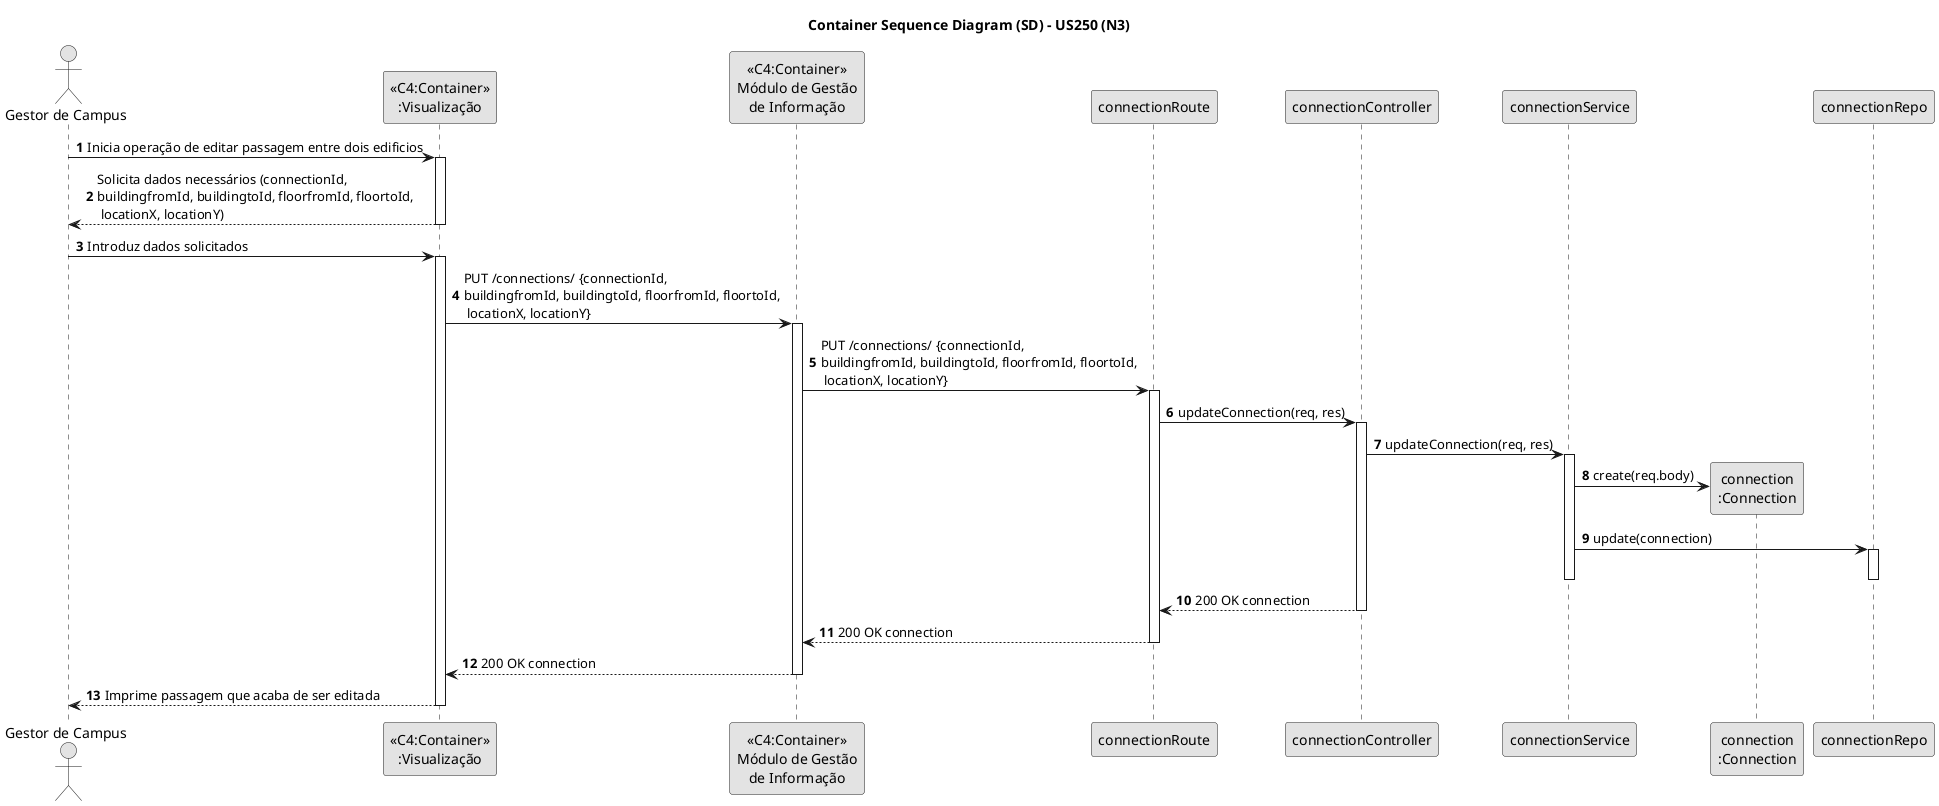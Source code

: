 @startuml
skinparam monochrome true
skinparam packageStyle rectangle
skinparam shadowing false

title Container Sequence Diagram (SD) - US250 (N3)

autonumber

actor "Gestor de Campus"

"Gestor de Campus" -> "<<C4:Container>>\n:Visualização": Inicia operação de editar passagem entre dois edificios
activate "<<C4:Container>>\n:Visualização"
"<<C4:Container>>\n:Visualização" --> "Gestor de Campus": Solicita dados necessários (connectionId,\nbuildingfromId, buildingtoId, floorfromId, floortoId,\n locationX, locationY)
deactivate "<<C4:Container>>\n:Visualização"

"Gestor de Campus" -> "<<C4:Container>>\n:Visualização": Introduz dados solicitados
activate "<<C4:Container>>\n:Visualização"
"<<C4:Container>>\n:Visualização" -> "<<C4:Container>>\nMódulo de Gestão\nde Informação": PUT /connections/ {connectionId,\nbuildingfromId, buildingtoId, floorfromId, floortoId,\n locationX, locationY}

activate "<<C4:Container>>\nMódulo de Gestão\nde Informação"
"<<C4:Container>>\nMódulo de Gestão\nde Informação" -> connectionRoute: PUT /connections/ {connectionId,\nbuildingfromId, buildingtoId, floorfromId, floortoId,\n locationX, locationY}
activate connectionRoute
connectionRoute -> connectionController: updateConnection(req, res)
activate connectionController
connectionController -> connectionService: updateConnection(req, res)
activate connectionService
connectionService -> "connection\n:Connection"**: create(req.body)
connectionService -> connectionRepo: update(connection)
activate connectionRepo
deactivate connectionRepo
deactivate connectionService
connectionController --> connectionRoute : 200 OK connection
deactivate connectionController
connectionRoute --> "<<C4:Container>>\nMódulo de Gestão\nde Informação" : 200 OK connection
deactivate connectionRoute
"<<C4:Container>>\nMódulo de Gestão\nde Informação" --> "<<C4:Container>>\n:Visualização": 200 OK connection
deactivate "<<C4:Container>>\nMódulo de Gestão\nde Informação"
"Gestor de Campus" <-- "<<C4:Container>>\n:Visualização": Imprime passagem que acaba de ser editada
deactivate "<<C4:Container>>\n:Visualização"

@enduml